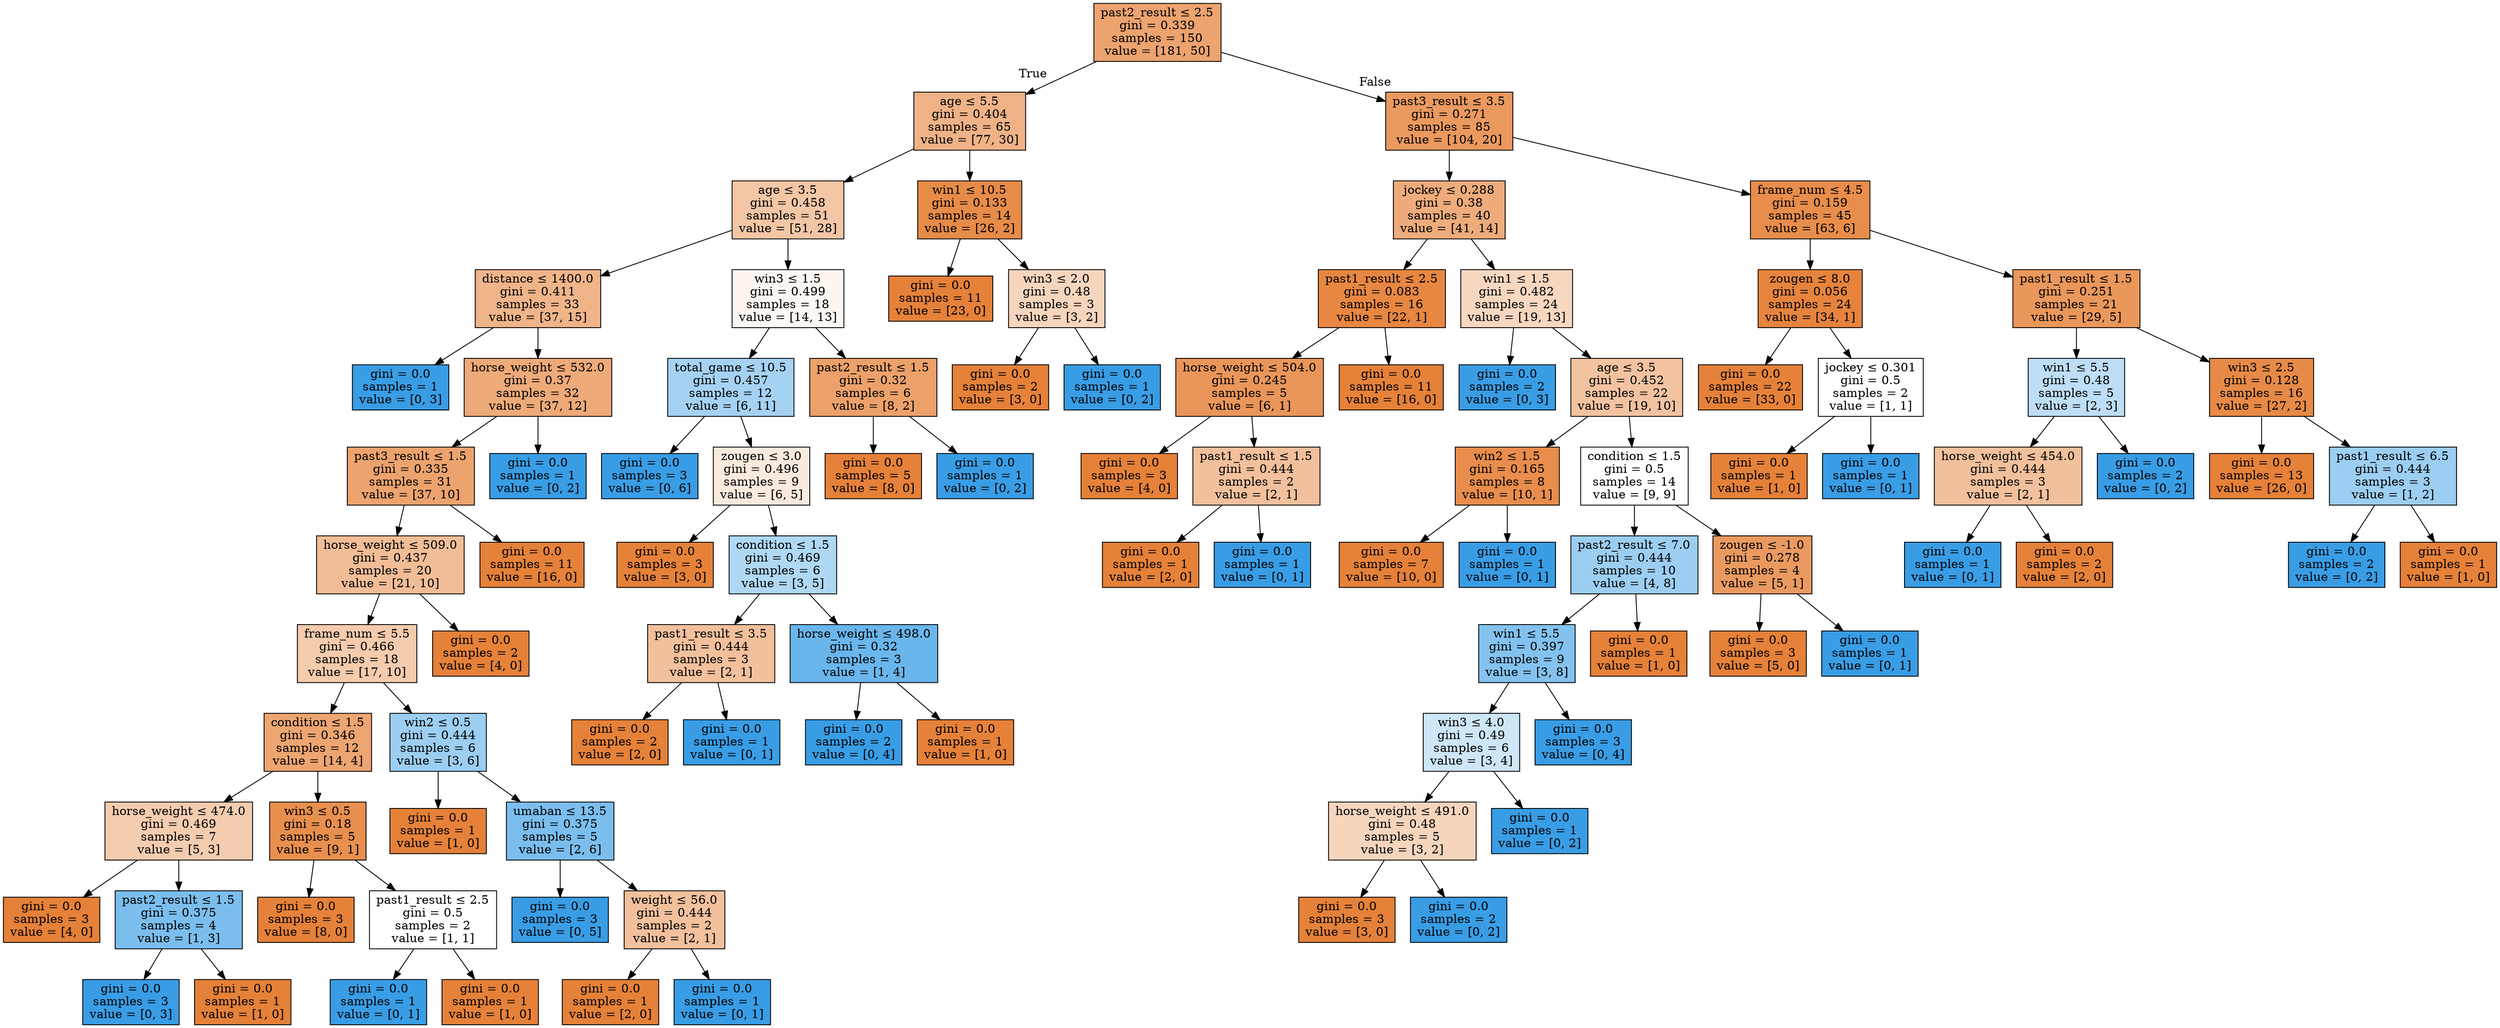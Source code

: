 digraph Tree {
node [shape=box, style="filled", color="black"] ;
0 [label=<past2_result &le; 2.5<br/>gini = 0.339<br/>samples = 150<br/>value = [181, 50]>, fillcolor="#e58139b9"] ;
1 [label=<age &le; 5.5<br/>gini = 0.404<br/>samples = 65<br/>value = [77, 30]>, fillcolor="#e581399c"] ;
0 -> 1 [labeldistance=2.5, labelangle=45, headlabel="True"] ;
2 [label=<age &le; 3.5<br/>gini = 0.458<br/>samples = 51<br/>value = [51, 28]>, fillcolor="#e5813973"] ;
1 -> 2 ;
3 [label=<distance &le; 1400.0<br/>gini = 0.411<br/>samples = 33<br/>value = [37, 15]>, fillcolor="#e5813998"] ;
2 -> 3 ;
4 [label=<gini = 0.0<br/>samples = 1<br/>value = [0, 3]>, fillcolor="#399de5ff"] ;
3 -> 4 ;
5 [label=<horse_weight &le; 532.0<br/>gini = 0.37<br/>samples = 32<br/>value = [37, 12]>, fillcolor="#e58139ac"] ;
3 -> 5 ;
6 [label=<past3_result &le; 1.5<br/>gini = 0.335<br/>samples = 31<br/>value = [37, 10]>, fillcolor="#e58139ba"] ;
5 -> 6 ;
7 [label=<horse_weight &le; 509.0<br/>gini = 0.437<br/>samples = 20<br/>value = [21, 10]>, fillcolor="#e5813986"] ;
6 -> 7 ;
8 [label=<frame_num &le; 5.5<br/>gini = 0.466<br/>samples = 18<br/>value = [17, 10]>, fillcolor="#e5813969"] ;
7 -> 8 ;
9 [label=<condition &le; 1.5<br/>gini = 0.346<br/>samples = 12<br/>value = [14, 4]>, fillcolor="#e58139b6"] ;
8 -> 9 ;
10 [label=<horse_weight &le; 474.0<br/>gini = 0.469<br/>samples = 7<br/>value = [5, 3]>, fillcolor="#e5813966"] ;
9 -> 10 ;
11 [label=<gini = 0.0<br/>samples = 3<br/>value = [4, 0]>, fillcolor="#e58139ff"] ;
10 -> 11 ;
12 [label=<past2_result &le; 1.5<br/>gini = 0.375<br/>samples = 4<br/>value = [1, 3]>, fillcolor="#399de5aa"] ;
10 -> 12 ;
13 [label=<gini = 0.0<br/>samples = 3<br/>value = [0, 3]>, fillcolor="#399de5ff"] ;
12 -> 13 ;
14 [label=<gini = 0.0<br/>samples = 1<br/>value = [1, 0]>, fillcolor="#e58139ff"] ;
12 -> 14 ;
15 [label=<win3 &le; 0.5<br/>gini = 0.18<br/>samples = 5<br/>value = [9, 1]>, fillcolor="#e58139e3"] ;
9 -> 15 ;
16 [label=<gini = 0.0<br/>samples = 3<br/>value = [8, 0]>, fillcolor="#e58139ff"] ;
15 -> 16 ;
17 [label=<past1_result &le; 2.5<br/>gini = 0.5<br/>samples = 2<br/>value = [1, 1]>, fillcolor="#e5813900"] ;
15 -> 17 ;
18 [label=<gini = 0.0<br/>samples = 1<br/>value = [0, 1]>, fillcolor="#399de5ff"] ;
17 -> 18 ;
19 [label=<gini = 0.0<br/>samples = 1<br/>value = [1, 0]>, fillcolor="#e58139ff"] ;
17 -> 19 ;
20 [label=<win2 &le; 0.5<br/>gini = 0.444<br/>samples = 6<br/>value = [3, 6]>, fillcolor="#399de57f"] ;
8 -> 20 ;
21 [label=<gini = 0.0<br/>samples = 1<br/>value = [1, 0]>, fillcolor="#e58139ff"] ;
20 -> 21 ;
22 [label=<umaban &le; 13.5<br/>gini = 0.375<br/>samples = 5<br/>value = [2, 6]>, fillcolor="#399de5aa"] ;
20 -> 22 ;
23 [label=<gini = 0.0<br/>samples = 3<br/>value = [0, 5]>, fillcolor="#399de5ff"] ;
22 -> 23 ;
24 [label=<weight &le; 56.0<br/>gini = 0.444<br/>samples = 2<br/>value = [2, 1]>, fillcolor="#e581397f"] ;
22 -> 24 ;
25 [label=<gini = 0.0<br/>samples = 1<br/>value = [2, 0]>, fillcolor="#e58139ff"] ;
24 -> 25 ;
26 [label=<gini = 0.0<br/>samples = 1<br/>value = [0, 1]>, fillcolor="#399de5ff"] ;
24 -> 26 ;
27 [label=<gini = 0.0<br/>samples = 2<br/>value = [4, 0]>, fillcolor="#e58139ff"] ;
7 -> 27 ;
28 [label=<gini = 0.0<br/>samples = 11<br/>value = [16, 0]>, fillcolor="#e58139ff"] ;
6 -> 28 ;
29 [label=<gini = 0.0<br/>samples = 1<br/>value = [0, 2]>, fillcolor="#399de5ff"] ;
5 -> 29 ;
30 [label=<win3 &le; 1.5<br/>gini = 0.499<br/>samples = 18<br/>value = [14, 13]>, fillcolor="#e5813912"] ;
2 -> 30 ;
31 [label=<total_game &le; 10.5<br/>gini = 0.457<br/>samples = 12<br/>value = [6, 11]>, fillcolor="#399de574"] ;
30 -> 31 ;
32 [label=<gini = 0.0<br/>samples = 3<br/>value = [0, 6]>, fillcolor="#399de5ff"] ;
31 -> 32 ;
33 [label=<zougen &le; 3.0<br/>gini = 0.496<br/>samples = 9<br/>value = [6, 5]>, fillcolor="#e581392a"] ;
31 -> 33 ;
34 [label=<gini = 0.0<br/>samples = 3<br/>value = [3, 0]>, fillcolor="#e58139ff"] ;
33 -> 34 ;
35 [label=<condition &le; 1.5<br/>gini = 0.469<br/>samples = 6<br/>value = [3, 5]>, fillcolor="#399de566"] ;
33 -> 35 ;
36 [label=<past1_result &le; 3.5<br/>gini = 0.444<br/>samples = 3<br/>value = [2, 1]>, fillcolor="#e581397f"] ;
35 -> 36 ;
37 [label=<gini = 0.0<br/>samples = 2<br/>value = [2, 0]>, fillcolor="#e58139ff"] ;
36 -> 37 ;
38 [label=<gini = 0.0<br/>samples = 1<br/>value = [0, 1]>, fillcolor="#399de5ff"] ;
36 -> 38 ;
39 [label=<horse_weight &le; 498.0<br/>gini = 0.32<br/>samples = 3<br/>value = [1, 4]>, fillcolor="#399de5bf"] ;
35 -> 39 ;
40 [label=<gini = 0.0<br/>samples = 2<br/>value = [0, 4]>, fillcolor="#399de5ff"] ;
39 -> 40 ;
41 [label=<gini = 0.0<br/>samples = 1<br/>value = [1, 0]>, fillcolor="#e58139ff"] ;
39 -> 41 ;
42 [label=<past2_result &le; 1.5<br/>gini = 0.32<br/>samples = 6<br/>value = [8, 2]>, fillcolor="#e58139bf"] ;
30 -> 42 ;
43 [label=<gini = 0.0<br/>samples = 5<br/>value = [8, 0]>, fillcolor="#e58139ff"] ;
42 -> 43 ;
44 [label=<gini = 0.0<br/>samples = 1<br/>value = [0, 2]>, fillcolor="#399de5ff"] ;
42 -> 44 ;
45 [label=<win1 &le; 10.5<br/>gini = 0.133<br/>samples = 14<br/>value = [26, 2]>, fillcolor="#e58139eb"] ;
1 -> 45 ;
46 [label=<gini = 0.0<br/>samples = 11<br/>value = [23, 0]>, fillcolor="#e58139ff"] ;
45 -> 46 ;
47 [label=<win3 &le; 2.0<br/>gini = 0.48<br/>samples = 3<br/>value = [3, 2]>, fillcolor="#e5813955"] ;
45 -> 47 ;
48 [label=<gini = 0.0<br/>samples = 2<br/>value = [3, 0]>, fillcolor="#e58139ff"] ;
47 -> 48 ;
49 [label=<gini = 0.0<br/>samples = 1<br/>value = [0, 2]>, fillcolor="#399de5ff"] ;
47 -> 49 ;
50 [label=<past3_result &le; 3.5<br/>gini = 0.271<br/>samples = 85<br/>value = [104, 20]>, fillcolor="#e58139ce"] ;
0 -> 50 [labeldistance=2.5, labelangle=-45, headlabel="False"] ;
51 [label=<jockey &le; 0.288<br/>gini = 0.38<br/>samples = 40<br/>value = [41, 14]>, fillcolor="#e58139a8"] ;
50 -> 51 ;
52 [label=<past1_result &le; 2.5<br/>gini = 0.083<br/>samples = 16<br/>value = [22, 1]>, fillcolor="#e58139f3"] ;
51 -> 52 ;
53 [label=<horse_weight &le; 504.0<br/>gini = 0.245<br/>samples = 5<br/>value = [6, 1]>, fillcolor="#e58139d4"] ;
52 -> 53 ;
54 [label=<gini = 0.0<br/>samples = 3<br/>value = [4, 0]>, fillcolor="#e58139ff"] ;
53 -> 54 ;
55 [label=<past1_result &le; 1.5<br/>gini = 0.444<br/>samples = 2<br/>value = [2, 1]>, fillcolor="#e581397f"] ;
53 -> 55 ;
56 [label=<gini = 0.0<br/>samples = 1<br/>value = [2, 0]>, fillcolor="#e58139ff"] ;
55 -> 56 ;
57 [label=<gini = 0.0<br/>samples = 1<br/>value = [0, 1]>, fillcolor="#399de5ff"] ;
55 -> 57 ;
58 [label=<gini = 0.0<br/>samples = 11<br/>value = [16, 0]>, fillcolor="#e58139ff"] ;
52 -> 58 ;
59 [label=<win1 &le; 1.5<br/>gini = 0.482<br/>samples = 24<br/>value = [19, 13]>, fillcolor="#e5813951"] ;
51 -> 59 ;
60 [label=<gini = 0.0<br/>samples = 2<br/>value = [0, 3]>, fillcolor="#399de5ff"] ;
59 -> 60 ;
61 [label=<age &le; 3.5<br/>gini = 0.452<br/>samples = 22<br/>value = [19, 10]>, fillcolor="#e5813979"] ;
59 -> 61 ;
62 [label=<win2 &le; 1.5<br/>gini = 0.165<br/>samples = 8<br/>value = [10, 1]>, fillcolor="#e58139e6"] ;
61 -> 62 ;
63 [label=<gini = 0.0<br/>samples = 7<br/>value = [10, 0]>, fillcolor="#e58139ff"] ;
62 -> 63 ;
64 [label=<gini = 0.0<br/>samples = 1<br/>value = [0, 1]>, fillcolor="#399de5ff"] ;
62 -> 64 ;
65 [label=<condition &le; 1.5<br/>gini = 0.5<br/>samples = 14<br/>value = [9, 9]>, fillcolor="#e5813900"] ;
61 -> 65 ;
66 [label=<past2_result &le; 7.0<br/>gini = 0.444<br/>samples = 10<br/>value = [4, 8]>, fillcolor="#399de57f"] ;
65 -> 66 ;
67 [label=<win1 &le; 5.5<br/>gini = 0.397<br/>samples = 9<br/>value = [3, 8]>, fillcolor="#399de59f"] ;
66 -> 67 ;
68 [label=<win3 &le; 4.0<br/>gini = 0.49<br/>samples = 6<br/>value = [3, 4]>, fillcolor="#399de540"] ;
67 -> 68 ;
69 [label=<horse_weight &le; 491.0<br/>gini = 0.48<br/>samples = 5<br/>value = [3, 2]>, fillcolor="#e5813955"] ;
68 -> 69 ;
70 [label=<gini = 0.0<br/>samples = 3<br/>value = [3, 0]>, fillcolor="#e58139ff"] ;
69 -> 70 ;
71 [label=<gini = 0.0<br/>samples = 2<br/>value = [0, 2]>, fillcolor="#399de5ff"] ;
69 -> 71 ;
72 [label=<gini = 0.0<br/>samples = 1<br/>value = [0, 2]>, fillcolor="#399de5ff"] ;
68 -> 72 ;
73 [label=<gini = 0.0<br/>samples = 3<br/>value = [0, 4]>, fillcolor="#399de5ff"] ;
67 -> 73 ;
74 [label=<gini = 0.0<br/>samples = 1<br/>value = [1, 0]>, fillcolor="#e58139ff"] ;
66 -> 74 ;
75 [label=<zougen &le; -1.0<br/>gini = 0.278<br/>samples = 4<br/>value = [5, 1]>, fillcolor="#e58139cc"] ;
65 -> 75 ;
76 [label=<gini = 0.0<br/>samples = 3<br/>value = [5, 0]>, fillcolor="#e58139ff"] ;
75 -> 76 ;
77 [label=<gini = 0.0<br/>samples = 1<br/>value = [0, 1]>, fillcolor="#399de5ff"] ;
75 -> 77 ;
78 [label=<frame_num &le; 4.5<br/>gini = 0.159<br/>samples = 45<br/>value = [63, 6]>, fillcolor="#e58139e7"] ;
50 -> 78 ;
79 [label=<zougen &le; 8.0<br/>gini = 0.056<br/>samples = 24<br/>value = [34, 1]>, fillcolor="#e58139f8"] ;
78 -> 79 ;
80 [label=<gini = 0.0<br/>samples = 22<br/>value = [33, 0]>, fillcolor="#e58139ff"] ;
79 -> 80 ;
81 [label=<jockey &le; 0.301<br/>gini = 0.5<br/>samples = 2<br/>value = [1, 1]>, fillcolor="#e5813900"] ;
79 -> 81 ;
82 [label=<gini = 0.0<br/>samples = 1<br/>value = [1, 0]>, fillcolor="#e58139ff"] ;
81 -> 82 ;
83 [label=<gini = 0.0<br/>samples = 1<br/>value = [0, 1]>, fillcolor="#399de5ff"] ;
81 -> 83 ;
84 [label=<past1_result &le; 1.5<br/>gini = 0.251<br/>samples = 21<br/>value = [29, 5]>, fillcolor="#e58139d3"] ;
78 -> 84 ;
85 [label=<win1 &le; 5.5<br/>gini = 0.48<br/>samples = 5<br/>value = [2, 3]>, fillcolor="#399de555"] ;
84 -> 85 ;
86 [label=<horse_weight &le; 454.0<br/>gini = 0.444<br/>samples = 3<br/>value = [2, 1]>, fillcolor="#e581397f"] ;
85 -> 86 ;
87 [label=<gini = 0.0<br/>samples = 1<br/>value = [0, 1]>, fillcolor="#399de5ff"] ;
86 -> 87 ;
88 [label=<gini = 0.0<br/>samples = 2<br/>value = [2, 0]>, fillcolor="#e58139ff"] ;
86 -> 88 ;
89 [label=<gini = 0.0<br/>samples = 2<br/>value = [0, 2]>, fillcolor="#399de5ff"] ;
85 -> 89 ;
90 [label=<win3 &le; 2.5<br/>gini = 0.128<br/>samples = 16<br/>value = [27, 2]>, fillcolor="#e58139ec"] ;
84 -> 90 ;
91 [label=<gini = 0.0<br/>samples = 13<br/>value = [26, 0]>, fillcolor="#e58139ff"] ;
90 -> 91 ;
92 [label=<past1_result &le; 6.5<br/>gini = 0.444<br/>samples = 3<br/>value = [1, 2]>, fillcolor="#399de57f"] ;
90 -> 92 ;
93 [label=<gini = 0.0<br/>samples = 2<br/>value = [0, 2]>, fillcolor="#399de5ff"] ;
92 -> 93 ;
94 [label=<gini = 0.0<br/>samples = 1<br/>value = [1, 0]>, fillcolor="#e58139ff"] ;
92 -> 94 ;
}